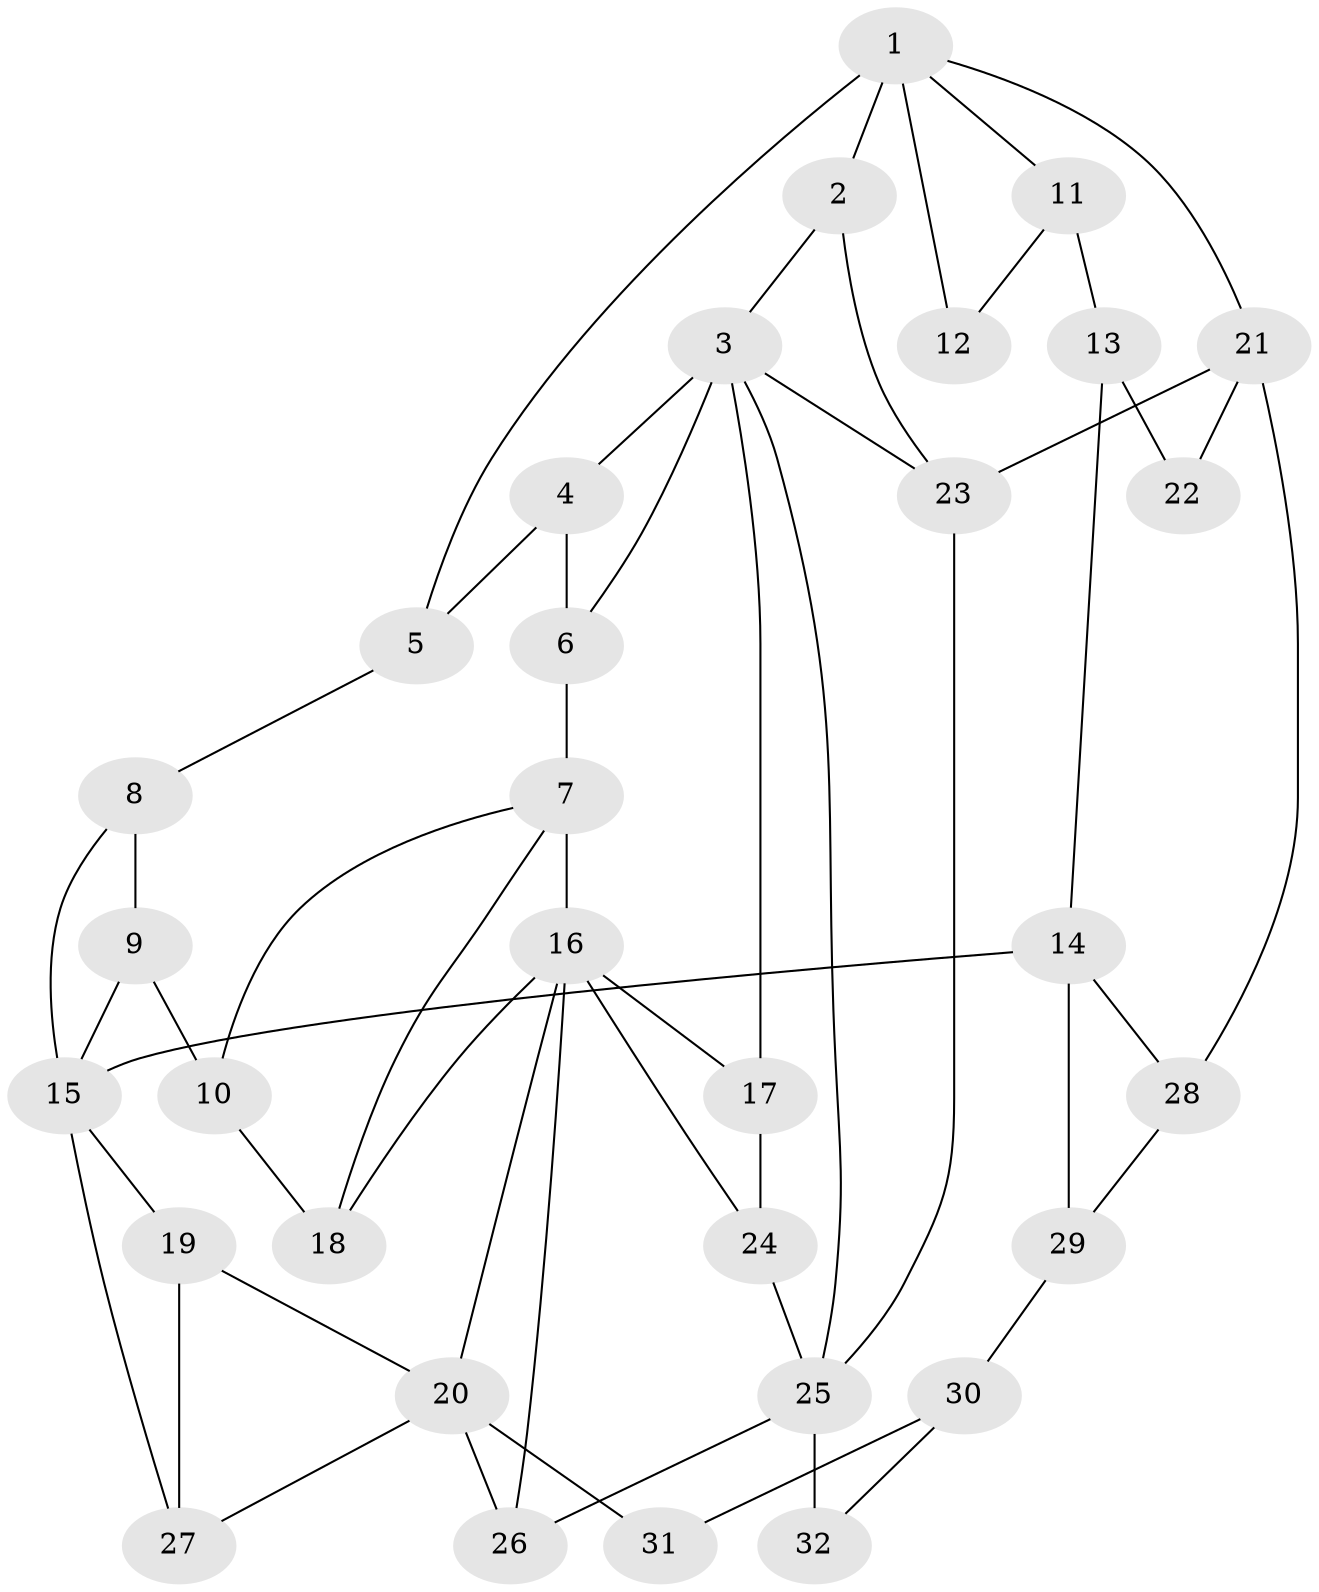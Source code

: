 // original degree distribution, {3: 0.03125, 5: 0.5625, 4: 0.21875, 6: 0.1875}
// Generated by graph-tools (version 1.1) at 2025/38/03/09/25 02:38:39]
// undirected, 32 vertices, 55 edges
graph export_dot {
graph [start="1"]
  node [color=gray90,style=filled];
  1;
  2;
  3;
  4;
  5;
  6;
  7;
  8;
  9;
  10;
  11;
  12;
  13;
  14;
  15;
  16;
  17;
  18;
  19;
  20;
  21;
  22;
  23;
  24;
  25;
  26;
  27;
  28;
  29;
  30;
  31;
  32;
  1 -- 2 [weight=2.0];
  1 -- 5 [weight=1.0];
  1 -- 11 [weight=1.0];
  1 -- 12 [weight=1.0];
  1 -- 21 [weight=1.0];
  2 -- 3 [weight=1.0];
  2 -- 23 [weight=1.0];
  3 -- 4 [weight=1.0];
  3 -- 6 [weight=1.0];
  3 -- 17 [weight=1.0];
  3 -- 23 [weight=1.0];
  3 -- 25 [weight=1.0];
  4 -- 5 [weight=1.0];
  4 -- 6 [weight=2.0];
  5 -- 8 [weight=1.0];
  6 -- 7 [weight=2.0];
  7 -- 10 [weight=1.0];
  7 -- 16 [weight=1.0];
  7 -- 18 [weight=1.0];
  8 -- 9 [weight=1.0];
  8 -- 15 [weight=1.0];
  9 -- 10 [weight=1.0];
  9 -- 15 [weight=1.0];
  10 -- 18 [weight=1.0];
  11 -- 12 [weight=2.0];
  11 -- 13 [weight=2.0];
  13 -- 14 [weight=2.0];
  13 -- 22 [weight=2.0];
  14 -- 15 [weight=2.0];
  14 -- 28 [weight=1.0];
  14 -- 29 [weight=1.0];
  15 -- 19 [weight=1.0];
  15 -- 27 [weight=1.0];
  16 -- 17 [weight=1.0];
  16 -- 18 [weight=1.0];
  16 -- 20 [weight=1.0];
  16 -- 24 [weight=1.0];
  16 -- 26 [weight=1.0];
  17 -- 24 [weight=1.0];
  19 -- 20 [weight=1.0];
  19 -- 27 [weight=1.0];
  20 -- 26 [weight=1.0];
  20 -- 27 [weight=1.0];
  20 -- 31 [weight=2.0];
  21 -- 22 [weight=1.0];
  21 -- 23 [weight=1.0];
  21 -- 28 [weight=1.0];
  23 -- 25 [weight=1.0];
  24 -- 25 [weight=1.0];
  25 -- 26 [weight=1.0];
  25 -- 32 [weight=2.0];
  28 -- 29 [weight=1.0];
  29 -- 30 [weight=1.0];
  30 -- 31 [weight=1.0];
  30 -- 32 [weight=1.0];
}
